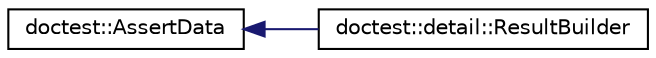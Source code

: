 digraph "Graphical Class Hierarchy"
{
 // LATEX_PDF_SIZE
  edge [fontname="Helvetica",fontsize="10",labelfontname="Helvetica",labelfontsize="10"];
  node [fontname="Helvetica",fontsize="10",shape=record];
  rankdir="LR";
  Node0 [label="doctest::AssertData",height=0.2,width=0.4,color="black", fillcolor="white", style="filled",URL="$structdoctest_1_1_assert_data.html",tooltip=" "];
  Node0 -> Node1 [dir="back",color="midnightblue",fontsize="10",style="solid",fontname="Helvetica"];
  Node1 [label="doctest::detail::ResultBuilder",height=0.2,width=0.4,color="black", fillcolor="white", style="filled",URL="$structdoctest_1_1detail_1_1_result_builder.html",tooltip=" "];
}
